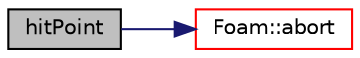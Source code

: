 digraph "hitPoint"
{
  bgcolor="transparent";
  edge [fontname="Helvetica",fontsize="10",labelfontname="Helvetica",labelfontsize="10"];
  node [fontname="Helvetica",fontsize="10",shape=record];
  rankdir="LR";
  Node245 [label="hitPoint",height=0.2,width=0.4,color="black", fillcolor="grey75", style="filled", fontcolor="black"];
  Node245 -> Node246 [color="midnightblue",fontsize="10",style="solid",fontname="Helvetica"];
  Node246 [label="Foam::abort",height=0.2,width=0.4,color="red",URL="$a21851.html#a447107a607d03e417307c203fa5fb44b"];
}
